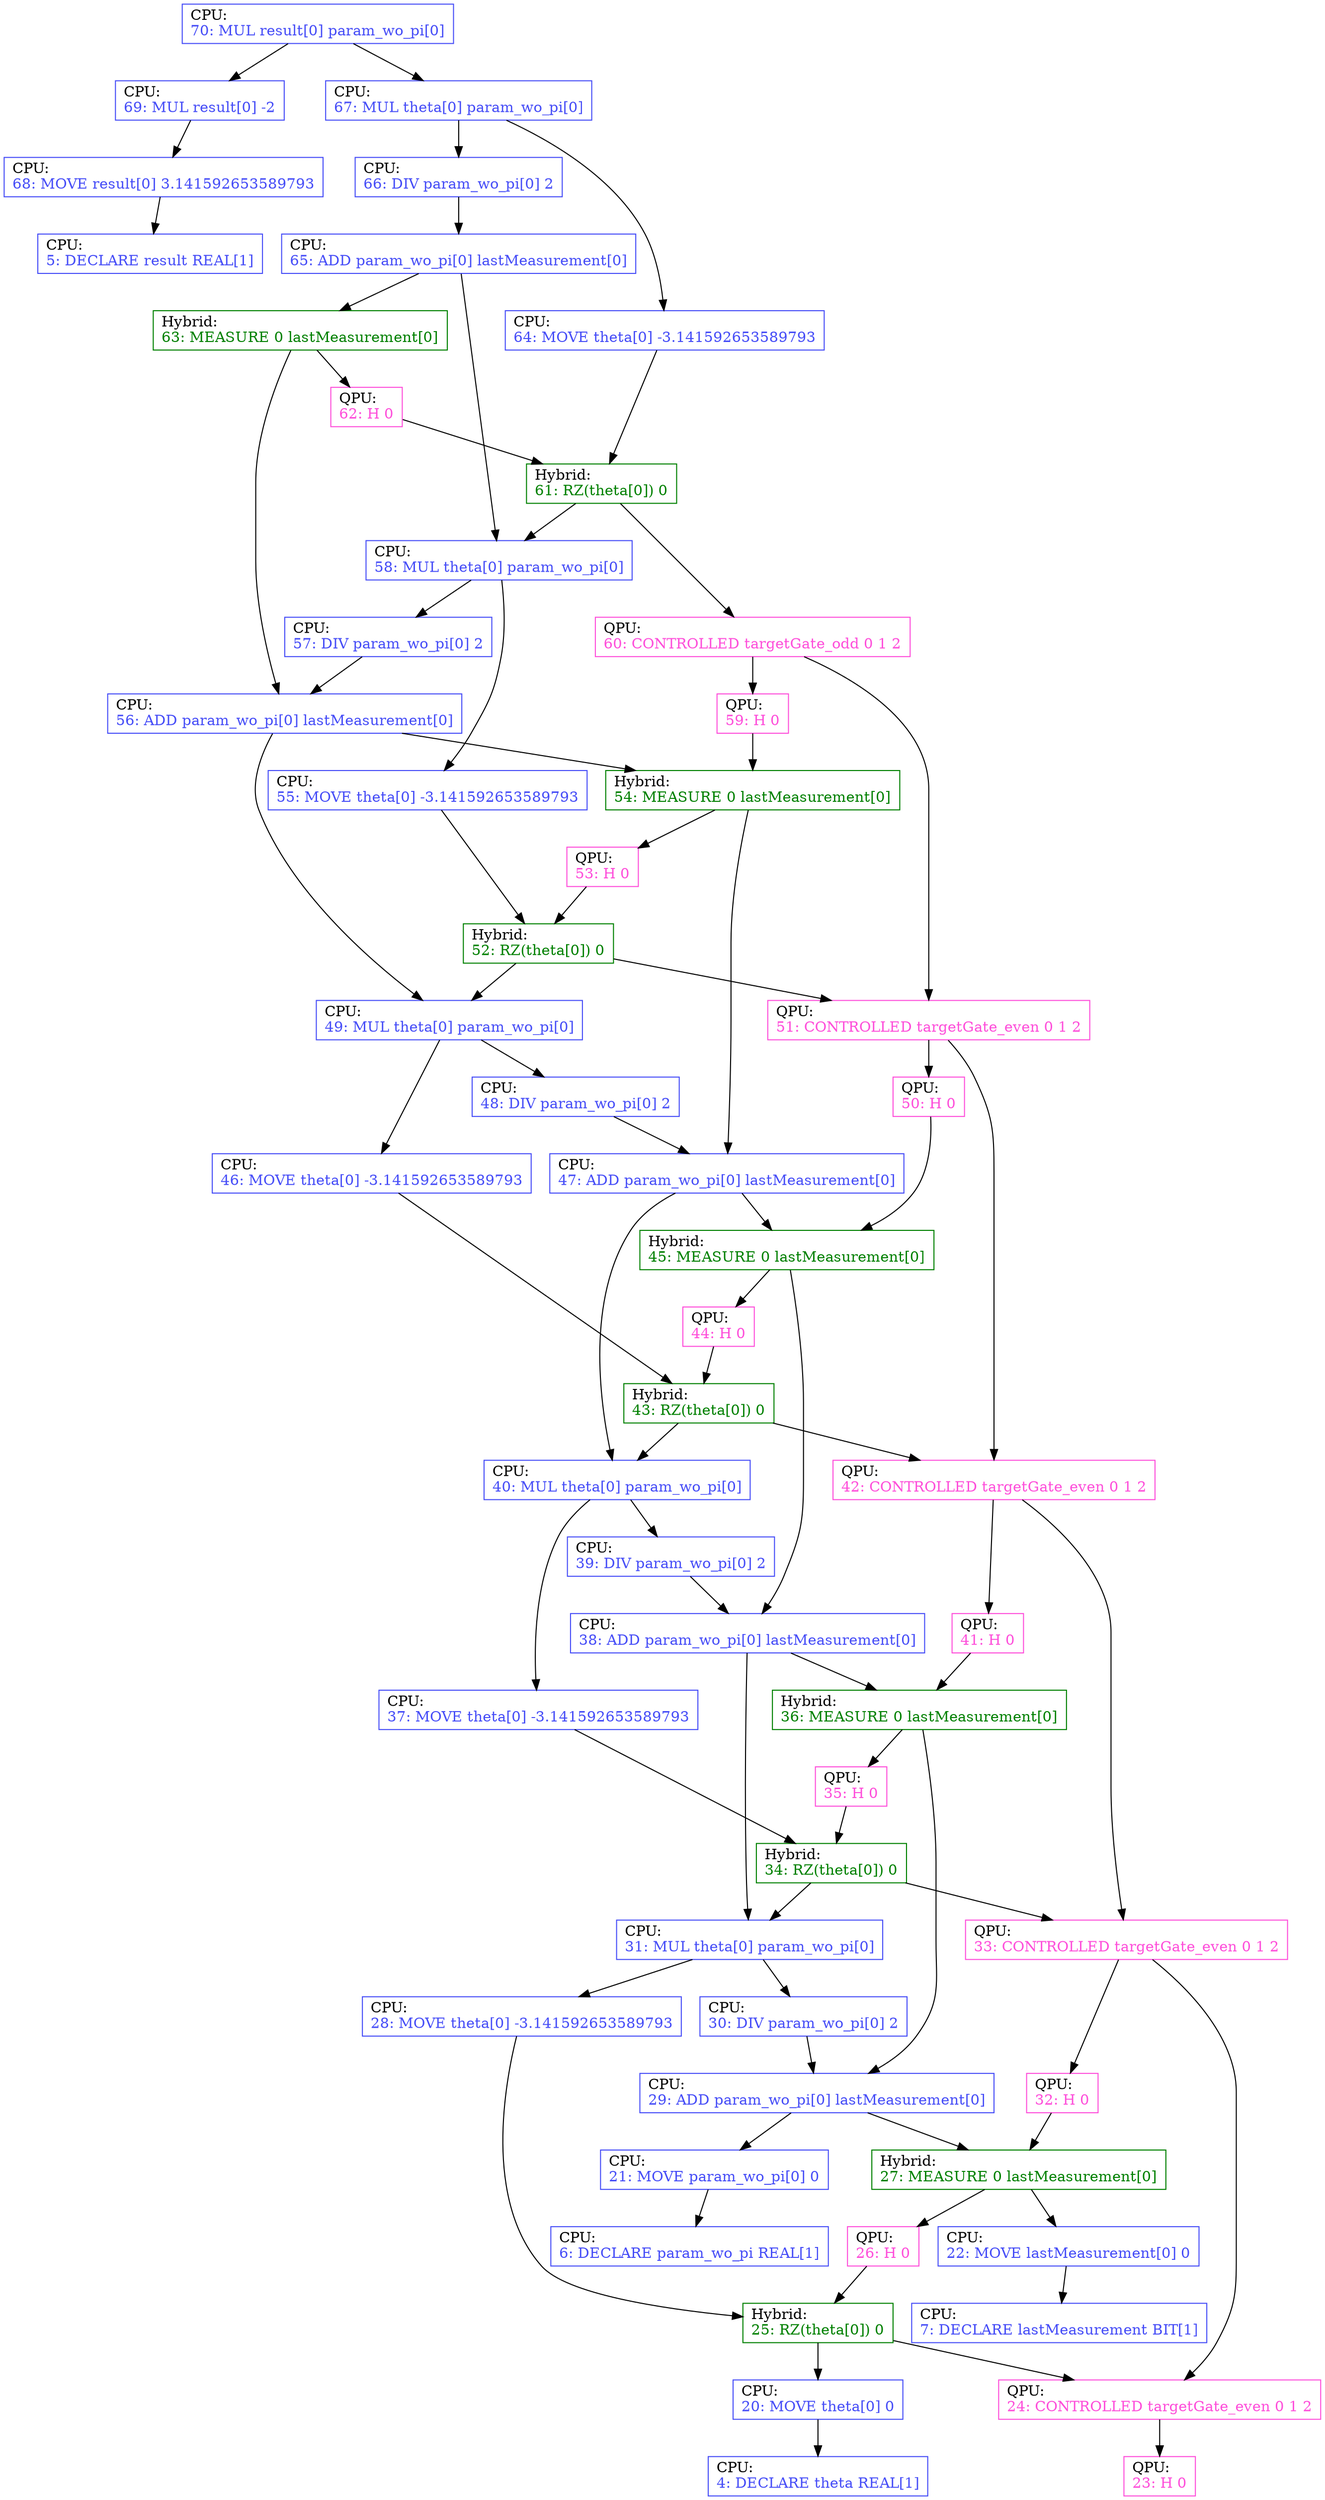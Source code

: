 # SPDX-FileCopyrightText: 2025 Lian Remme <lian.remme@dlr.de>
# SPDX-License-Identifier: MIT
digraph "ControlFlowGraph" {
"Line320" ["shape"="rectangle","color"="#fe4eda","label"=<QPU:<br align="left"/><font color="#fe4eda">32: H 0</font><br align="left"/>>]
"Line2725" ["shape"="rectangle","color"="#008000","label"=<Hybrid:<br align="left"/><font color="#008000">27: MEASURE 0 lastMeasurement[0]</font><br align="left"/>>]
"Line211" ["shape"="rectangle","color"="#464df7","label"=<CPU:<br align="left"/><font color="#464df7">21: MOVE param_wo_pi[0] 0</font><br align="left"/>>]
"Line651" ["shape"="rectangle","color"="#464df7","label"=<CPU:<br align="left"/><font color="#464df7">6: DECLARE param_wo_pi REAL[1]</font><br align="left"/>>]
"Line662" ["shape"="rectangle","color"="#464df7","label"=<CPU:<br align="left"/><font color="#464df7">66: DIV param_wo_pi[0] 2</font><br align="left"/>>]
"Line6521" ["shape"="rectangle","color"="#464df7","label"=<CPU:<br align="left"/><font color="#464df7">65: ADD param_wo_pi[0] lastMeasurement[0]</font><br align="left"/>>]
"Line533" ["shape"="rectangle","color"="#fe4eda","label"=<QPU:<br align="left"/><font color="#fe4eda">53: H 0</font><br align="left"/>>]
"Line5216" ["shape"="rectangle","color"="#008000","label"=<Hybrid:<br align="left"/><font color="#008000">52: RZ(theta[0]) 0</font><br align="left"/>>]
"Line704" ["shape"="rectangle","color"="#464df7","label"=<CPU:<br align="left"/><font color="#464df7">70: MUL result[0] param_wo_pi[0]</font><br align="left"/>>]
"Line698" ["shape"="rectangle","color"="#464df7","label"=<CPU:<br align="left"/><font color="#464df7">69: MUL result[0] -2</font><br align="left"/>>]
"Line6750" ["shape"="rectangle","color"="#464df7","label"=<CPU:<br align="left"/><font color="#464df7">67: MUL theta[0] param_wo_pi[0]</font><br align="left"/>>]
"Line555" ["shape"="rectangle","color"="#464df7","label"=<CPU:<br align="left"/><font color="#464df7">55: MOVE theta[0] -3.141592653589793</font><br align="left"/>>]
"Line486" ["shape"="rectangle","color"="#464df7","label"=<CPU:<br align="left"/><font color="#464df7">48: DIV param_wo_pi[0] 2</font><br align="left"/>>]
"Line4710" ["shape"="rectangle","color"="#464df7","label"=<CPU:<br align="left"/><font color="#464df7">47: ADD param_wo_pi[0] lastMeasurement[0]</font><br align="left"/>>]
"Line637" ["shape"="rectangle","color"="#008000","label"=<Hybrid:<br align="left"/><font color="#008000">63: MEASURE 0 lastMeasurement[0]</font><br align="left"/>>]
"Line6246" ["shape"="rectangle","color"="#fe4eda","label"=<QPU:<br align="left"/><font color="#fe4eda">62: H 0</font><br align="left"/>>]
"Line5654" ["shape"="rectangle","color"="#464df7","label"=<CPU:<br align="left"/><font color="#464df7">56: ADD param_wo_pi[0] lastMeasurement[0]</font><br align="left"/>>]
"Line6826" ["shape"="rectangle","color"="#464df7","label"=<CPU:<br align="left"/><font color="#464df7">68: MOVE result[0] 3.141592653589793</font><br align="left"/>>]
"Line339" ["shape"="rectangle","color"="#fe4eda","label"=<QPU:<br align="left"/><font color="#fe4eda">33: CONTROLLED targetGate_even 0 1 2</font><br align="left"/>>]
"Line2441" ["shape"="rectangle","color"="#fe4eda","label"=<QPU:<br align="left"/><font color="#fe4eda">24: CONTROLLED targetGate_even 0 1 2</font><br align="left"/>>]
"Line4512" ["shape"="rectangle","color"="#008000","label"=<Hybrid:<br align="left"/><font color="#008000">45: MEASURE 0 lastMeasurement[0]</font><br align="left"/>>]
"Line4015" ["shape"="rectangle","color"="#464df7","label"=<CPU:<br align="left"/><font color="#464df7">40: MUL theta[0] param_wo_pi[0]</font><br align="left"/>>]
"Line3611" ["shape"="rectangle","color"="#008000","label"=<Hybrid:<br align="left"/><font color="#008000">36: MEASURE 0 lastMeasurement[0]</font><br align="left"/>>]
"Line3527" ["shape"="rectangle","color"="#fe4eda","label"=<QPU:<br align="left"/><font color="#fe4eda">35: H 0</font><br align="left"/>>]
"Line2948" ["shape"="rectangle","color"="#464df7","label"=<CPU:<br align="left"/><font color="#464df7">29: ADD param_wo_pi[0] lastMeasurement[0]</font><br align="left"/>>]
"Line4452" ["shape"="rectangle","color"="#fe4eda","label"=<QPU:<br align="left"/><font color="#fe4eda">44: H 0</font><br align="left"/>>]
"Line3839" ["shape"="rectangle","color"="#464df7","label"=<CPU:<br align="left"/><font color="#464df7">38: ADD param_wo_pi[0] lastMeasurement[0]</font><br align="left"/>>]
"Line6013" ["shape"="rectangle","color"="#fe4eda","label"=<QPU:<br align="left"/><font color="#fe4eda">60: CONTROLLED targetGate_odd 0 1 2</font><br align="left"/>>]
"Line5940" ["shape"="rectangle","color"="#fe4eda","label"=<QPU:<br align="left"/><font color="#fe4eda">59: H 0</font><br align="left"/>>]
"Line5119" ["shape"="rectangle","color"="#fe4eda","label"=<QPU:<br align="left"/><font color="#fe4eda">51: CONTROLLED targetGate_even 0 1 2</font><br align="left"/>>]
"Line3742" ["shape"="rectangle","color"="#464df7","label"=<CPU:<br align="left"/><font color="#464df7">37: MOVE theta[0] -3.141592653589793</font><br align="left"/>>]
"Line3944" ["shape"="rectangle","color"="#464df7","label"=<CPU:<br align="left"/><font color="#464df7">39: DIV param_wo_pi[0] 2</font><br align="left"/>>]
"Line4943" ["shape"="rectangle","color"="#464df7","label"=<CPU:<br align="left"/><font color="#464df7">49: MUL theta[0] param_wo_pi[0]</font><br align="left"/>>]
"Line2017" ["shape"="rectangle","color"="#464df7","label"=<CPU:<br align="left"/><font color="#464df7">20: MOVE theta[0] 0</font><br align="left"/>>]
"Line422" ["shape"="rectangle","color"="#464df7","label"=<CPU:<br align="left"/><font color="#464df7">4: DECLARE theta REAL[1]</font><br align="left"/>>]
"Line2618" ["shape"="rectangle","color"="#fe4eda","label"=<QPU:<br align="left"/><font color="#fe4eda">26: H 0</font><br align="left"/>>]
"Line2537" ["shape"="rectangle","color"="#008000","label"=<Hybrid:<br align="left"/><font color="#008000">25: RZ(theta[0]) 0</font><br align="left"/>>]
"Line5023" ["shape"="rectangle","color"="#fe4eda","label"=<QPU:<br align="left"/><font color="#fe4eda">50: H 0</font><br align="left"/>>]
"Line4238" ["shape"="rectangle","color"="#fe4eda","label"=<QPU:<br align="left"/><font color="#fe4eda">42: CONTROLLED targetGate_even 0 1 2</font><br align="left"/>>]
"Line6420" ["shape"="rectangle","color"="#464df7","label"=<CPU:<br align="left"/><font color="#464df7">64: MOVE theta[0] -3.141592653589793</font><br align="left"/>>]
"Line6153" ["shape"="rectangle","color"="#008000","label"=<Hybrid:<br align="left"/><font color="#008000">61: RZ(theta[0]) 0</font><br align="left"/>>]
"Line5830" ["shape"="rectangle","color"="#464df7","label"=<CPU:<br align="left"/><font color="#464df7">58: MUL theta[0] param_wo_pi[0]</font><br align="left"/>>]
"Line2247" ["shape"="rectangle","color"="#464df7","label"=<CPU:<br align="left"/><font color="#464df7">22: MOVE lastMeasurement[0] 0</font><br align="left"/>>]
"Line524" ["shape"="rectangle","color"="#464df7","label"=<CPU:<br align="left"/><font color="#464df7">5: DECLARE result REAL[1]</font><br align="left"/>>]
"Line3432" ["shape"="rectangle","color"="#008000","label"=<Hybrid:<br align="left"/><font color="#008000">34: RZ(theta[0]) 0</font><br align="left"/>>]
"Line5728" ["shape"="rectangle","color"="#464df7","label"=<CPU:<br align="left"/><font color="#464df7">57: DIV param_wo_pi[0] 2</font><br align="left"/>>]
"Line4129" ["shape"="rectangle","color"="#fe4eda","label"=<QPU:<br align="left"/><font color="#fe4eda">41: H 0</font><br align="left"/>>]
"Line4331" ["shape"="rectangle","color"="#008000","label"=<Hybrid:<br align="left"/><font color="#008000">43: RZ(theta[0]) 0</font><br align="left"/>>]
"Line3136" ["shape"="rectangle","color"="#464df7","label"=<CPU:<br align="left"/><font color="#464df7">31: MUL theta[0] param_wo_pi[0]</font><br align="left"/>>]
"Line5433" ["shape"="rectangle","color"="#008000","label"=<Hybrid:<br align="left"/><font color="#008000">54: MEASURE 0 lastMeasurement[0]</font><br align="left"/>>]
"Line2834" ["shape"="rectangle","color"="#464df7","label"=<CPU:<br align="left"/><font color="#464df7">28: MOVE theta[0] -3.141592653589793</font><br align="left"/>>]
"Line4635" ["shape"="rectangle","color"="#464df7","label"=<CPU:<br align="left"/><font color="#464df7">46: MOVE theta[0] -3.141592653589793</font><br align="left"/>>]
"Line3049" ["shape"="rectangle","color"="#464df7","label"=<CPU:<br align="left"/><font color="#464df7">30: DIV param_wo_pi[0] 2</font><br align="left"/>>]
"Line2314" ["shape"="rectangle","color"="#fe4eda","label"=<QPU:<br align="left"/><font color="#fe4eda">23: H 0</font><br align="left"/>>]
"Line745" ["shape"="rectangle","color"="#464df7","label"=<CPU:<br align="left"/><font color="#464df7">7: DECLARE lastMeasurement BIT[1]</font><br align="left"/>>]
"Line320" -> "Line2725"
"Line2725" -> "Line2247"
"Line2725" -> "Line2618"
"Line211" -> "Line651"
"Line662" -> "Line6521"
"Line6521" -> "Line5830"
"Line6521" -> "Line637"
"Line533" -> "Line5216"
"Line5216" -> "Line4943"
"Line5216" -> "Line5119"
"Line704" -> "Line6750"
"Line704" -> "Line698"
"Line698" -> "Line6826"
"Line6750" -> "Line662"
"Line6750" -> "Line6420"
"Line555" -> "Line5216"
"Line486" -> "Line4710"
"Line4710" -> "Line4015"
"Line4710" -> "Line4512"
"Line637" -> "Line5654"
"Line637" -> "Line6246"
"Line6246" -> "Line6153"
"Line5654" -> "Line4943"
"Line5654" -> "Line5433"
"Line6826" -> "Line524"
"Line339" -> "Line2441"
"Line339" -> "Line320"
"Line2441" -> "Line2314"
"Line4512" -> "Line3839"
"Line4512" -> "Line4452"
"Line4015" -> "Line3944"
"Line4015" -> "Line3742"
"Line3611" -> "Line2948"
"Line3611" -> "Line3527"
"Line3527" -> "Line3432"
"Line2948" -> "Line211"
"Line2948" -> "Line2725"
"Line4452" -> "Line4331"
"Line3839" -> "Line3136"
"Line3839" -> "Line3611"
"Line6013" -> "Line5119"
"Line6013" -> "Line5940"
"Line5940" -> "Line5433"
"Line5119" -> "Line4238"
"Line5119" -> "Line5023"
"Line3742" -> "Line3432"
"Line3944" -> "Line3839"
"Line4943" -> "Line486"
"Line4943" -> "Line4635"
"Line2017" -> "Line422"
"Line2618" -> "Line2537"
"Line2537" -> "Line2017"
"Line2537" -> "Line2441"
"Line5023" -> "Line4512"
"Line4238" -> "Line339"
"Line4238" -> "Line4129"
"Line6420" -> "Line6153"
"Line6153" -> "Line5830"
"Line6153" -> "Line6013"
"Line5830" -> "Line5728"
"Line5830" -> "Line555"
"Line2247" -> "Line745"
"Line3432" -> "Line3136"
"Line3432" -> "Line339"
"Line5728" -> "Line5654"
"Line4129" -> "Line3611"
"Line4331" -> "Line4015"
"Line4331" -> "Line4238"
"Line3136" -> "Line3049"
"Line3136" -> "Line2834"
"Line5433" -> "Line4710"
"Line5433" -> "Line533"
"Line2834" -> "Line2537"
"Line4635" -> "Line4331"
"Line3049" -> "Line2948"
}
